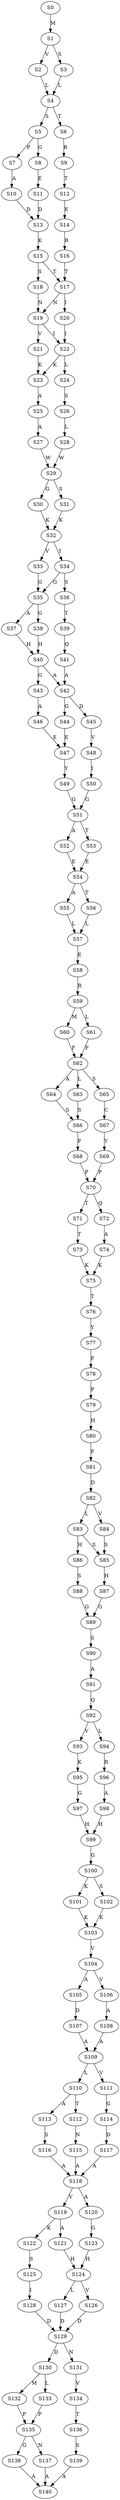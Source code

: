 strict digraph  {
	S0 -> S1 [ label = M ];
	S1 -> S2 [ label = V ];
	S1 -> S3 [ label = S ];
	S2 -> S4 [ label = L ];
	S3 -> S4 [ label = L ];
	S4 -> S5 [ label = S ];
	S4 -> S6 [ label = T ];
	S5 -> S7 [ label = P ];
	S5 -> S8 [ label = G ];
	S6 -> S9 [ label = R ];
	S7 -> S10 [ label = A ];
	S8 -> S11 [ label = E ];
	S9 -> S12 [ label = T ];
	S10 -> S13 [ label = D ];
	S11 -> S13 [ label = D ];
	S12 -> S14 [ label = E ];
	S13 -> S15 [ label = K ];
	S14 -> S16 [ label = R ];
	S15 -> S17 [ label = T ];
	S15 -> S18 [ label = S ];
	S16 -> S17 [ label = T ];
	S17 -> S19 [ label = N ];
	S17 -> S20 [ label = I ];
	S18 -> S19 [ label = N ];
	S19 -> S21 [ label = V ];
	S19 -> S22 [ label = I ];
	S20 -> S22 [ label = I ];
	S21 -> S23 [ label = K ];
	S22 -> S23 [ label = K ];
	S22 -> S24 [ label = L ];
	S23 -> S25 [ label = A ];
	S24 -> S26 [ label = S ];
	S25 -> S27 [ label = A ];
	S26 -> S28 [ label = L ];
	S27 -> S29 [ label = W ];
	S28 -> S29 [ label = W ];
	S29 -> S30 [ label = G ];
	S29 -> S31 [ label = S ];
	S30 -> S32 [ label = K ];
	S31 -> S32 [ label = K ];
	S32 -> S33 [ label = V ];
	S32 -> S34 [ label = I ];
	S33 -> S35 [ label = G ];
	S34 -> S35 [ label = G ];
	S34 -> S36 [ label = S ];
	S35 -> S37 [ label = A ];
	S35 -> S38 [ label = G ];
	S36 -> S39 [ label = T ];
	S37 -> S40 [ label = H ];
	S38 -> S40 [ label = H ];
	S39 -> S41 [ label = Q ];
	S40 -> S42 [ label = A ];
	S40 -> S43 [ label = G ];
	S41 -> S42 [ label = A ];
	S42 -> S44 [ label = G ];
	S42 -> S45 [ label = D ];
	S43 -> S46 [ label = A ];
	S44 -> S47 [ label = E ];
	S45 -> S48 [ label = V ];
	S46 -> S47 [ label = E ];
	S47 -> S49 [ label = Y ];
	S48 -> S50 [ label = I ];
	S49 -> S51 [ label = G ];
	S50 -> S51 [ label = G ];
	S51 -> S52 [ label = A ];
	S51 -> S53 [ label = T ];
	S52 -> S54 [ label = E ];
	S53 -> S54 [ label = E ];
	S54 -> S55 [ label = A ];
	S54 -> S56 [ label = T ];
	S55 -> S57 [ label = L ];
	S56 -> S57 [ label = L ];
	S57 -> S58 [ label = E ];
	S58 -> S59 [ label = R ];
	S59 -> S60 [ label = M ];
	S59 -> S61 [ label = L ];
	S60 -> S62 [ label = F ];
	S61 -> S62 [ label = F ];
	S62 -> S63 [ label = L ];
	S62 -> S64 [ label = A ];
	S62 -> S65 [ label = S ];
	S63 -> S66 [ label = S ];
	S64 -> S66 [ label = S ];
	S65 -> S67 [ label = C ];
	S66 -> S68 [ label = F ];
	S67 -> S69 [ label = Y ];
	S68 -> S70 [ label = P ];
	S69 -> S70 [ label = P ];
	S70 -> S71 [ label = T ];
	S70 -> S72 [ label = Q ];
	S71 -> S73 [ label = T ];
	S72 -> S74 [ label = A ];
	S73 -> S75 [ label = K ];
	S74 -> S75 [ label = K ];
	S75 -> S76 [ label = T ];
	S76 -> S77 [ label = Y ];
	S77 -> S78 [ label = F ];
	S78 -> S79 [ label = P ];
	S79 -> S80 [ label = H ];
	S80 -> S81 [ label = F ];
	S81 -> S82 [ label = D ];
	S82 -> S83 [ label = L ];
	S82 -> S84 [ label = V ];
	S83 -> S85 [ label = S ];
	S83 -> S86 [ label = H ];
	S84 -> S85 [ label = S ];
	S85 -> S87 [ label = H ];
	S86 -> S88 [ label = S ];
	S87 -> S89 [ label = G ];
	S88 -> S89 [ label = G ];
	S89 -> S90 [ label = S ];
	S90 -> S91 [ label = A ];
	S91 -> S92 [ label = Q ];
	S92 -> S93 [ label = V ];
	S92 -> S94 [ label = L ];
	S93 -> S95 [ label = K ];
	S94 -> S96 [ label = R ];
	S95 -> S97 [ label = G ];
	S96 -> S98 [ label = A ];
	S97 -> S99 [ label = H ];
	S98 -> S99 [ label = H ];
	S99 -> S100 [ label = G ];
	S100 -> S101 [ label = K ];
	S100 -> S102 [ label = S ];
	S101 -> S103 [ label = K ];
	S102 -> S103 [ label = K ];
	S103 -> S104 [ label = V ];
	S104 -> S105 [ label = A ];
	S104 -> S106 [ label = V ];
	S105 -> S107 [ label = D ];
	S106 -> S108 [ label = A ];
	S107 -> S109 [ label = A ];
	S108 -> S109 [ label = A ];
	S109 -> S110 [ label = L ];
	S109 -> S111 [ label = V ];
	S110 -> S112 [ label = T ];
	S110 -> S113 [ label = A ];
	S111 -> S114 [ label = G ];
	S112 -> S115 [ label = N ];
	S113 -> S116 [ label = S ];
	S114 -> S117 [ label = D ];
	S115 -> S118 [ label = A ];
	S116 -> S118 [ label = A ];
	S117 -> S118 [ label = A ];
	S118 -> S119 [ label = V ];
	S118 -> S120 [ label = A ];
	S119 -> S121 [ label = A ];
	S119 -> S122 [ label = K ];
	S120 -> S123 [ label = G ];
	S121 -> S124 [ label = H ];
	S122 -> S125 [ label = S ];
	S123 -> S124 [ label = H ];
	S124 -> S126 [ label = V ];
	S124 -> S127 [ label = L ];
	S125 -> S128 [ label = I ];
	S126 -> S129 [ label = D ];
	S127 -> S129 [ label = D ];
	S128 -> S129 [ label = D ];
	S129 -> S130 [ label = D ];
	S129 -> S131 [ label = N ];
	S130 -> S132 [ label = M ];
	S130 -> S133 [ label = L ];
	S131 -> S134 [ label = V ];
	S132 -> S135 [ label = P ];
	S133 -> S135 [ label = P ];
	S134 -> S136 [ label = T ];
	S135 -> S137 [ label = N ];
	S135 -> S138 [ label = G ];
	S136 -> S139 [ label = S ];
	S137 -> S140 [ label = A ];
	S138 -> S140 [ label = A ];
	S139 -> S140 [ label = A ];
}
